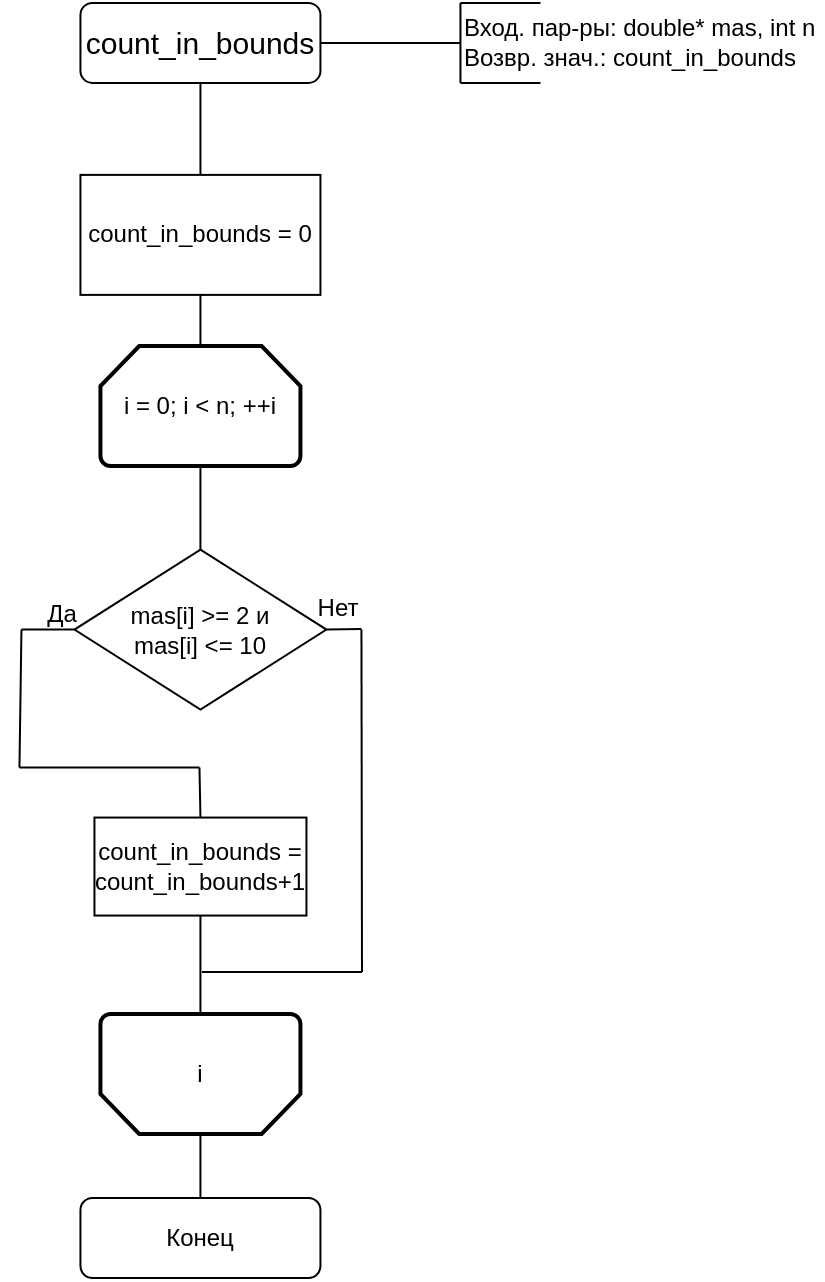 <mxfile version="21.8.0" type="device">
  <diagram id="C5RBs43oDa-KdzZeNtuy" name="Page-1">
    <mxGraphModel dx="1195" dy="632" grid="0" gridSize="10" guides="1" tooltips="1" connect="1" arrows="1" fold="1" page="1" pageScale="1" pageWidth="827" pageHeight="1169" math="0" shadow="0">
      <root>
        <mxCell id="WIyWlLk6GJQsqaUBKTNV-0" />
        <mxCell id="WIyWlLk6GJQsqaUBKTNV-1" parent="WIyWlLk6GJQsqaUBKTNV-0" />
        <mxCell id="XnhOhsrcbPEc2k6Vqo-I-85" value="&lt;font style=&quot;font-size: 15px;&quot;&gt;count_in_bounds&lt;/font&gt;" style="rounded=1;whiteSpace=wrap;html=1;fontSize=14;glass=0;strokeWidth=1;shadow=0;" vertex="1" parent="WIyWlLk6GJQsqaUBKTNV-1">
          <mxGeometry x="365.224" y="460.448" width="120" height="40" as="geometry" />
        </mxCell>
        <mxCell id="XnhOhsrcbPEc2k6Vqo-I-86" value="Конец" style="rounded=1;whiteSpace=wrap;html=1;fontSize=12;glass=0;strokeWidth=1;shadow=0;" vertex="1" parent="WIyWlLk6GJQsqaUBKTNV-1">
          <mxGeometry x="365.224" y="1057.998" width="120" height="40" as="geometry" />
        </mxCell>
        <mxCell id="XnhOhsrcbPEc2k6Vqo-I-87" value="Вход. пар-ры: double* mas, int n&lt;br&gt;Возвр. знач.: count_in_bounds" style="text;html=1;strokeColor=none;fillColor=none;align=left;verticalAlign=middle;whiteSpace=wrap;rounded=0;" vertex="1" parent="WIyWlLk6GJQsqaUBKTNV-1">
          <mxGeometry x="555.224" y="465.452" width="180.5" height="30" as="geometry" />
        </mxCell>
        <mxCell id="XnhOhsrcbPEc2k6Vqo-I-88" value="" style="endArrow=none;html=1;rounded=0;entryX=1;entryY=0.5;entryDx=0;entryDy=0;exitX=0;exitY=0.5;exitDx=0;exitDy=0;" edge="1" parent="WIyWlLk6GJQsqaUBKTNV-1" source="XnhOhsrcbPEc2k6Vqo-I-87" target="XnhOhsrcbPEc2k6Vqo-I-85">
          <mxGeometry width="50" height="50" relative="1" as="geometry">
            <mxPoint x="465.224" y="550.448" as="sourcePoint" />
            <mxPoint x="515.224" y="500.448" as="targetPoint" />
          </mxGeometry>
        </mxCell>
        <mxCell id="XnhOhsrcbPEc2k6Vqo-I-89" value="" style="endArrow=none;html=1;rounded=0;" edge="1" parent="WIyWlLk6GJQsqaUBKTNV-1">
          <mxGeometry width="50" height="50" relative="1" as="geometry">
            <mxPoint x="555.224" y="460.448" as="sourcePoint" />
            <mxPoint x="555.224" y="480.448" as="targetPoint" />
          </mxGeometry>
        </mxCell>
        <mxCell id="XnhOhsrcbPEc2k6Vqo-I-90" value="" style="endArrow=none;html=1;rounded=0;" edge="1" parent="WIyWlLk6GJQsqaUBKTNV-1">
          <mxGeometry width="50" height="50" relative="1" as="geometry">
            <mxPoint x="555.224" y="500.448" as="sourcePoint" />
            <mxPoint x="555.224" y="480.448" as="targetPoint" />
          </mxGeometry>
        </mxCell>
        <mxCell id="XnhOhsrcbPEc2k6Vqo-I-91" value="" style="endArrow=none;html=1;rounded=0;" edge="1" parent="WIyWlLk6GJQsqaUBKTNV-1">
          <mxGeometry width="50" height="50" relative="1" as="geometry">
            <mxPoint x="555.224" y="500.448" as="sourcePoint" />
            <mxPoint x="595.224" y="500.448" as="targetPoint" />
          </mxGeometry>
        </mxCell>
        <mxCell id="XnhOhsrcbPEc2k6Vqo-I-92" value="" style="endArrow=none;html=1;rounded=0;" edge="1" parent="WIyWlLk6GJQsqaUBKTNV-1">
          <mxGeometry width="50" height="50" relative="1" as="geometry">
            <mxPoint x="555.224" y="460.448" as="sourcePoint" />
            <mxPoint x="595.224" y="460.448" as="targetPoint" />
          </mxGeometry>
        </mxCell>
        <mxCell id="XnhOhsrcbPEc2k6Vqo-I-93" value="" style="endArrow=none;html=1;rounded=0;exitX=0.5;exitY=1;exitDx=0;exitDy=0;entryX=0.5;entryY=0;entryDx=0;entryDy=0;" edge="1" parent="WIyWlLk6GJQsqaUBKTNV-1" source="XnhOhsrcbPEc2k6Vqo-I-85">
          <mxGeometry width="50" height="50" relative="1" as="geometry">
            <mxPoint x="593.224" y="775.448" as="sourcePoint" />
            <mxPoint x="425.224" y="550.448" as="targetPoint" />
          </mxGeometry>
        </mxCell>
        <mxCell id="XnhOhsrcbPEc2k6Vqo-I-94" value="&lt;font style=&quot;font-size: 12px;&quot;&gt;count_in_bounds = 0&lt;/font&gt;" style="rounded=0;whiteSpace=wrap;html=1;" vertex="1" parent="WIyWlLk6GJQsqaUBKTNV-1">
          <mxGeometry x="365.224" y="546.448" width="120" height="60" as="geometry" />
        </mxCell>
        <mxCell id="XnhOhsrcbPEc2k6Vqo-I-96" value="" style="endArrow=none;html=1;rounded=0;exitX=0.5;exitY=0;exitDx=0;exitDy=0;entryX=0.5;entryY=1;entryDx=0;entryDy=0;" edge="1" parent="WIyWlLk6GJQsqaUBKTNV-1" target="XnhOhsrcbPEc2k6Vqo-I-94">
          <mxGeometry width="50" height="50" relative="1" as="geometry">
            <mxPoint x="425.224" y="633.782" as="sourcePoint" />
            <mxPoint x="670.724" y="582.782" as="targetPoint" />
          </mxGeometry>
        </mxCell>
        <mxCell id="XnhOhsrcbPEc2k6Vqo-I-97" value="" style="endArrow=none;html=1;rounded=0;exitX=0.5;exitY=1;exitDx=0;exitDy=0;entryX=0.5;entryY=0;entryDx=0;entryDy=0;exitPerimeter=0;" edge="1" parent="WIyWlLk6GJQsqaUBKTNV-1" source="XnhOhsrcbPEc2k6Vqo-I-117">
          <mxGeometry width="50" height="50" relative="1" as="geometry">
            <mxPoint x="425.224" y="713.782" as="sourcePoint" />
            <mxPoint x="425.224" y="737.782" as="targetPoint" />
          </mxGeometry>
        </mxCell>
        <mxCell id="XnhOhsrcbPEc2k6Vqo-I-104" value="mas[i] &amp;gt;= 2 и&lt;br&gt;mas[i] &amp;lt;= 10" style="rhombus;whiteSpace=wrap;html=1;" vertex="1" parent="WIyWlLk6GJQsqaUBKTNV-1">
          <mxGeometry x="362.224" y="733.782" width="126" height="80" as="geometry" />
        </mxCell>
        <mxCell id="XnhOhsrcbPEc2k6Vqo-I-105" value="count_in_bounds =&lt;br&gt;count_in_bounds+1" style="rounded=0;whiteSpace=wrap;html=1;" vertex="1" parent="WIyWlLk6GJQsqaUBKTNV-1">
          <mxGeometry x="372.224" y="867.782" width="106" height="49" as="geometry" />
        </mxCell>
        <mxCell id="XnhOhsrcbPEc2k6Vqo-I-106" value="" style="endArrow=none;html=1;rounded=0;entryX=0;entryY=0.5;entryDx=0;entryDy=0;" edge="1" parent="WIyWlLk6GJQsqaUBKTNV-1" target="XnhOhsrcbPEc2k6Vqo-I-104">
          <mxGeometry width="50" height="50" relative="1" as="geometry">
            <mxPoint x="335.724" y="773.782" as="sourcePoint" />
            <mxPoint x="469.724" y="810.782" as="targetPoint" />
          </mxGeometry>
        </mxCell>
        <mxCell id="XnhOhsrcbPEc2k6Vqo-I-107" value="" style="endArrow=none;html=1;rounded=0;" edge="1" parent="WIyWlLk6GJQsqaUBKTNV-1">
          <mxGeometry width="50" height="50" relative="1" as="geometry">
            <mxPoint x="335.724" y="773.782" as="sourcePoint" />
            <mxPoint x="334.724" y="842.782" as="targetPoint" />
          </mxGeometry>
        </mxCell>
        <mxCell id="XnhOhsrcbPEc2k6Vqo-I-108" value="" style="endArrow=none;html=1;rounded=0;" edge="1" parent="WIyWlLk6GJQsqaUBKTNV-1">
          <mxGeometry width="50" height="50" relative="1" as="geometry">
            <mxPoint x="334.724" y="842.782" as="sourcePoint" />
            <mxPoint x="424.724" y="842.782" as="targetPoint" />
          </mxGeometry>
        </mxCell>
        <mxCell id="XnhOhsrcbPEc2k6Vqo-I-109" value="" style="endArrow=none;html=1;rounded=0;exitX=0.5;exitY=0;exitDx=0;exitDy=0;" edge="1" parent="WIyWlLk6GJQsqaUBKTNV-1" source="XnhOhsrcbPEc2k6Vqo-I-105">
          <mxGeometry width="50" height="50" relative="1" as="geometry">
            <mxPoint x="365.724" y="887.782" as="sourcePoint" />
            <mxPoint x="424.724" y="842.782" as="targetPoint" />
          </mxGeometry>
        </mxCell>
        <mxCell id="XnhOhsrcbPEc2k6Vqo-I-110" value="Да" style="text;html=1;strokeColor=none;fillColor=none;align=center;verticalAlign=middle;whiteSpace=wrap;rounded=0;" vertex="1" parent="WIyWlLk6GJQsqaUBKTNV-1">
          <mxGeometry x="325.724" y="750.782" width="60" height="30" as="geometry" />
        </mxCell>
        <mxCell id="XnhOhsrcbPEc2k6Vqo-I-111" value="" style="endArrow=none;html=1;rounded=0;exitX=0.5;exitY=1;exitDx=0;exitDy=0;entryX=0.5;entryY=1;entryDx=0;entryDy=0;entryPerimeter=0;" edge="1" parent="WIyWlLk6GJQsqaUBKTNV-1" source="XnhOhsrcbPEc2k6Vqo-I-105" target="XnhOhsrcbPEc2k6Vqo-I-118">
          <mxGeometry width="50" height="50" relative="1" as="geometry">
            <mxPoint x="401.724" y="861.782" as="sourcePoint" />
            <mxPoint x="425.724" y="940.782" as="targetPoint" />
          </mxGeometry>
        </mxCell>
        <mxCell id="XnhOhsrcbPEc2k6Vqo-I-113" value="" style="endArrow=none;html=1;rounded=0;exitX=1;exitY=0.5;exitDx=0;exitDy=0;" edge="1" parent="WIyWlLk6GJQsqaUBKTNV-1">
          <mxGeometry width="50" height="50" relative="1" as="geometry">
            <mxPoint x="505.724" y="773.782" as="sourcePoint" />
            <mxPoint x="506" y="945" as="targetPoint" />
          </mxGeometry>
        </mxCell>
        <mxCell id="XnhOhsrcbPEc2k6Vqo-I-115" value="" style="endArrow=none;html=1;rounded=0;exitX=1;exitY=0.5;exitDx=0;exitDy=0;" edge="1" parent="WIyWlLk6GJQsqaUBKTNV-1" source="XnhOhsrcbPEc2k6Vqo-I-104">
          <mxGeometry width="50" height="50" relative="1" as="geometry">
            <mxPoint x="489.724" y="769.452" as="sourcePoint" />
            <mxPoint x="505.724" y="773.452" as="targetPoint" />
          </mxGeometry>
        </mxCell>
        <mxCell id="XnhOhsrcbPEc2k6Vqo-I-116" value="Нет" style="text;html=1;strokeColor=none;fillColor=none;align=center;verticalAlign=middle;whiteSpace=wrap;rounded=0;" vertex="1" parent="WIyWlLk6GJQsqaUBKTNV-1">
          <mxGeometry x="463.724" y="748.452" width="60" height="30" as="geometry" />
        </mxCell>
        <mxCell id="XnhOhsrcbPEc2k6Vqo-I-117" value="i = 0; i &amp;lt; n; ++i" style="strokeWidth=2;html=1;shape=mxgraph.flowchart.loop_limit;whiteSpace=wrap;" vertex="1" parent="WIyWlLk6GJQsqaUBKTNV-1">
          <mxGeometry x="375.22" y="632" width="100" height="60" as="geometry" />
        </mxCell>
        <mxCell id="XnhOhsrcbPEc2k6Vqo-I-118" value="i" style="strokeWidth=2;html=1;shape=mxgraph.flowchart.loop_limit;whiteSpace=wrap;flipV=1;" vertex="1" parent="WIyWlLk6GJQsqaUBKTNV-1">
          <mxGeometry x="375.22" y="966" width="100" height="60" as="geometry" />
        </mxCell>
        <mxCell id="XnhOhsrcbPEc2k6Vqo-I-119" value="" style="endArrow=none;html=1;rounded=0;" edge="1" parent="WIyWlLk6GJQsqaUBKTNV-1">
          <mxGeometry width="50" height="50" relative="1" as="geometry">
            <mxPoint x="426" y="945" as="sourcePoint" />
            <mxPoint x="506" y="945" as="targetPoint" />
          </mxGeometry>
        </mxCell>
        <mxCell id="XnhOhsrcbPEc2k6Vqo-I-120" value="" style="endArrow=none;html=1;rounded=0;entryX=0.5;entryY=0;entryDx=0;entryDy=0;entryPerimeter=0;exitX=0.5;exitY=0;exitDx=0;exitDy=0;" edge="1" parent="WIyWlLk6GJQsqaUBKTNV-1" source="XnhOhsrcbPEc2k6Vqo-I-86" target="XnhOhsrcbPEc2k6Vqo-I-118">
          <mxGeometry width="50" height="50" relative="1" as="geometry">
            <mxPoint x="133" y="948" as="sourcePoint" />
            <mxPoint x="183" y="898" as="targetPoint" />
          </mxGeometry>
        </mxCell>
      </root>
    </mxGraphModel>
  </diagram>
</mxfile>
